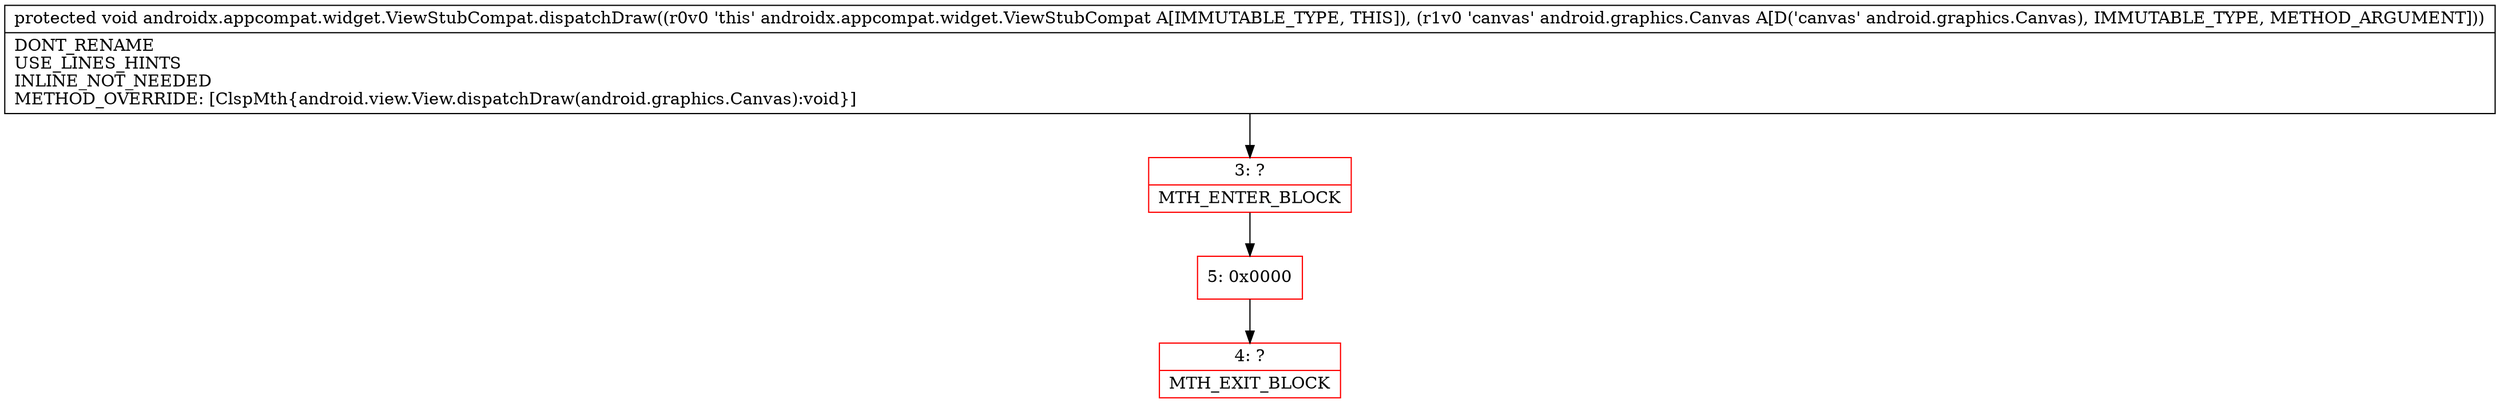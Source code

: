 digraph "CFG forandroidx.appcompat.widget.ViewStubCompat.dispatchDraw(Landroid\/graphics\/Canvas;)V" {
subgraph cluster_Region_436245386 {
label = "R(0)";
node [shape=record,color=blue];
}
Node_3 [shape=record,color=red,label="{3\:\ ?|MTH_ENTER_BLOCK\l}"];
Node_5 [shape=record,color=red,label="{5\:\ 0x0000}"];
Node_4 [shape=record,color=red,label="{4\:\ ?|MTH_EXIT_BLOCK\l}"];
MethodNode[shape=record,label="{protected void androidx.appcompat.widget.ViewStubCompat.dispatchDraw((r0v0 'this' androidx.appcompat.widget.ViewStubCompat A[IMMUTABLE_TYPE, THIS]), (r1v0 'canvas' android.graphics.Canvas A[D('canvas' android.graphics.Canvas), IMMUTABLE_TYPE, METHOD_ARGUMENT]))  | DONT_RENAME\lUSE_LINES_HINTS\lINLINE_NOT_NEEDED\lMETHOD_OVERRIDE: [ClspMth\{android.view.View.dispatchDraw(android.graphics.Canvas):void\}]\l}"];
MethodNode -> Node_3;Node_3 -> Node_5;
Node_5 -> Node_4;
}

